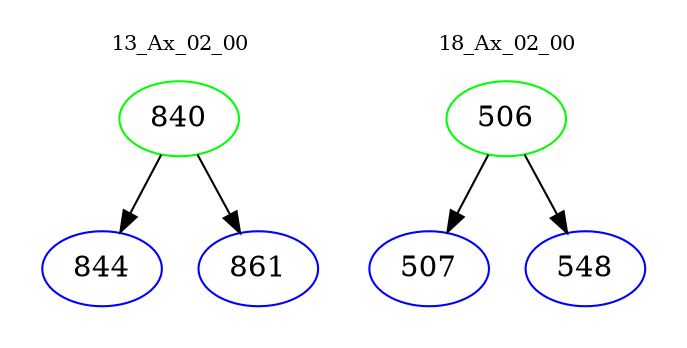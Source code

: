 digraph{
subgraph cluster_0 {
color = white
label = "13_Ax_02_00";
fontsize=10;
T0_840 [label="840", color="green"]
T0_840 -> T0_844 [color="black"]
T0_844 [label="844", color="blue"]
T0_840 -> T0_861 [color="black"]
T0_861 [label="861", color="blue"]
}
subgraph cluster_1 {
color = white
label = "18_Ax_02_00";
fontsize=10;
T1_506 [label="506", color="green"]
T1_506 -> T1_507 [color="black"]
T1_507 [label="507", color="blue"]
T1_506 -> T1_548 [color="black"]
T1_548 [label="548", color="blue"]
}
}
